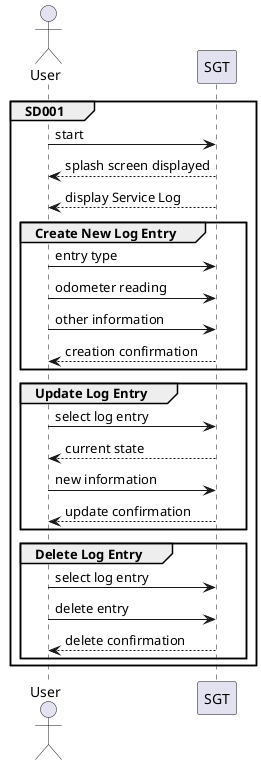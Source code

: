 @startuml

actor User

group SD001
User -> SGT: start
SGT --> User: splash screen displayed
User <-- SGT: display Service Log


group Create New Log Entry
User -> SGT: entry type
User -> SGT: odometer reading
User -> SGT: other information
SGT --> User: creation confirmation
end

group Update Log Entry
User -> SGT: select log entry
SGT --> User: current state
User -> SGT: new information
SGT --> User: update confirmation
end

group Delete Log Entry
User -> SGT: select log entry
User -> SGT: delete entry
SGT --> User: delete confirmation
end
end
@enduml